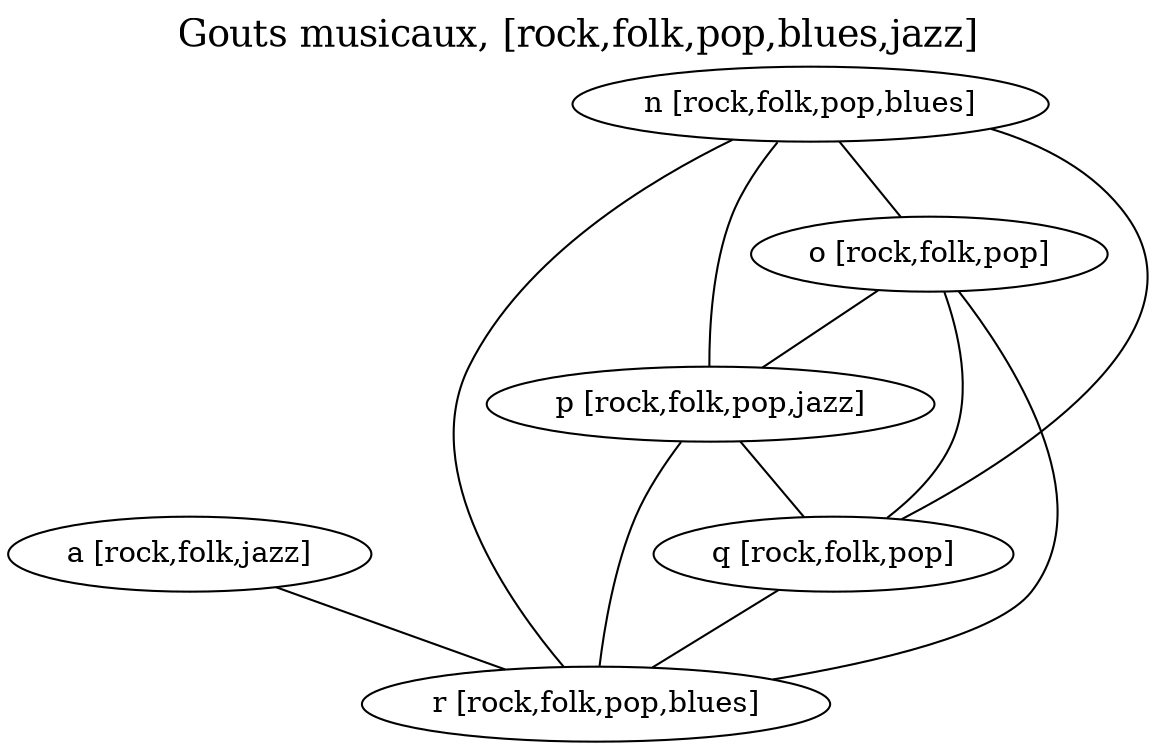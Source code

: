 Graph {
	labelloc=top;
	fontsize=18;
	label="Gouts musicaux, [rock,folk,pop,blues,jazz]";
	a [label="a [rock,folk,jazz]"];
	n [label="n [rock,folk,pop,blues]"];
	o [label="o [rock,folk,pop]"];
	p [label="p [rock,folk,pop,jazz]"];
	q [label="q [rock,folk,pop]"];
	r [label="r [rock,folk,pop,blues]"];
	a -- r;
	n -- o;
	n -- p;
	n -- q;
	n -- r;
	o -- p;
	o -- q;
	o -- r;
	p -- q;
	p -- r;
	q -- r;
}